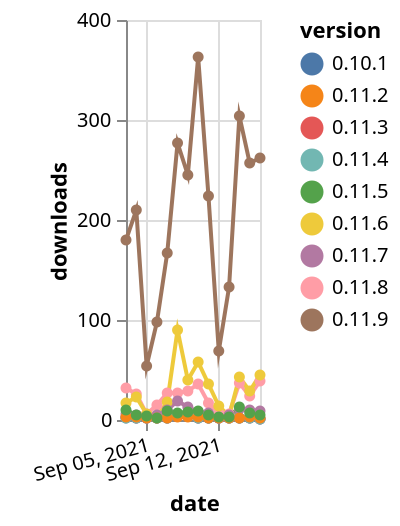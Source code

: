 {"$schema": "https://vega.github.io/schema/vega-lite/v5.json", "description": "A simple bar chart with embedded data.", "data": {"values": [{"date": "2021-09-03", "total": 111784, "delta": 32, "version": "0.11.8"}, {"date": "2021-09-04", "total": 111810, "delta": 26, "version": "0.11.8"}, {"date": "2021-09-05", "total": 111816, "delta": 6, "version": "0.11.8"}, {"date": "2021-09-06", "total": 111831, "delta": 15, "version": "0.11.8"}, {"date": "2021-09-07", "total": 111858, "delta": 27, "version": "0.11.8"}, {"date": "2021-09-08", "total": 111885, "delta": 27, "version": "0.11.8"}, {"date": "2021-09-09", "total": 111914, "delta": 29, "version": "0.11.8"}, {"date": "2021-09-10", "total": 111950, "delta": 36, "version": "0.11.8"}, {"date": "2021-09-11", "total": 111967, "delta": 17, "version": "0.11.8"}, {"date": "2021-09-12", "total": 111974, "delta": 7, "version": "0.11.8"}, {"date": "2021-09-13", "total": 111980, "delta": 6, "version": "0.11.8"}, {"date": "2021-09-14", "total": 112017, "delta": 37, "version": "0.11.8"}, {"date": "2021-09-15", "total": 112041, "delta": 24, "version": "0.11.8"}, {"date": "2021-09-16", "total": 112080, "delta": 39, "version": "0.11.8"}, {"date": "2021-09-03", "total": 3319, "delta": 3, "version": "0.11.3"}, {"date": "2021-09-04", "total": 3321, "delta": 2, "version": "0.11.3"}, {"date": "2021-09-05", "total": 3323, "delta": 2, "version": "0.11.3"}, {"date": "2021-09-06", "total": 3325, "delta": 2, "version": "0.11.3"}, {"date": "2021-09-07", "total": 3327, "delta": 2, "version": "0.11.3"}, {"date": "2021-09-08", "total": 3331, "delta": 4, "version": "0.11.3"}, {"date": "2021-09-09", "total": 3335, "delta": 4, "version": "0.11.3"}, {"date": "2021-09-10", "total": 3337, "delta": 2, "version": "0.11.3"}, {"date": "2021-09-11", "total": 3339, "delta": 2, "version": "0.11.3"}, {"date": "2021-09-12", "total": 3341, "delta": 2, "version": "0.11.3"}, {"date": "2021-09-13", "total": 3343, "delta": 2, "version": "0.11.3"}, {"date": "2021-09-14", "total": 3345, "delta": 2, "version": "0.11.3"}, {"date": "2021-09-15", "total": 3347, "delta": 2, "version": "0.11.3"}, {"date": "2021-09-16", "total": 3348, "delta": 1, "version": "0.11.3"}, {"date": "2021-09-03", "total": 3206, "delta": 2, "version": "0.10.1"}, {"date": "2021-09-04", "total": 3208, "delta": 2, "version": "0.10.1"}, {"date": "2021-09-05", "total": 3210, "delta": 2, "version": "0.10.1"}, {"date": "2021-09-06", "total": 3212, "delta": 2, "version": "0.10.1"}, {"date": "2021-09-07", "total": 3214, "delta": 2, "version": "0.10.1"}, {"date": "2021-09-08", "total": 3218, "delta": 4, "version": "0.10.1"}, {"date": "2021-09-09", "total": 3222, "delta": 4, "version": "0.10.1"}, {"date": "2021-09-10", "total": 3224, "delta": 2, "version": "0.10.1"}, {"date": "2021-09-11", "total": 3226, "delta": 2, "version": "0.10.1"}, {"date": "2021-09-12", "total": 3228, "delta": 2, "version": "0.10.1"}, {"date": "2021-09-13", "total": 3230, "delta": 2, "version": "0.10.1"}, {"date": "2021-09-14", "total": 3232, "delta": 2, "version": "0.10.1"}, {"date": "2021-09-15", "total": 3234, "delta": 2, "version": "0.10.1"}, {"date": "2021-09-16", "total": 3235, "delta": 1, "version": "0.10.1"}, {"date": "2021-09-03", "total": 37171, "delta": 17, "version": "0.11.6"}, {"date": "2021-09-04", "total": 37194, "delta": 23, "version": "0.11.6"}, {"date": "2021-09-05", "total": 37200, "delta": 6, "version": "0.11.6"}, {"date": "2021-09-06", "total": 37204, "delta": 4, "version": "0.11.6"}, {"date": "2021-09-07", "total": 37222, "delta": 18, "version": "0.11.6"}, {"date": "2021-09-08", "total": 37312, "delta": 90, "version": "0.11.6"}, {"date": "2021-09-09", "total": 37352, "delta": 40, "version": "0.11.6"}, {"date": "2021-09-10", "total": 37410, "delta": 58, "version": "0.11.6"}, {"date": "2021-09-11", "total": 37446, "delta": 36, "version": "0.11.6"}, {"date": "2021-09-12", "total": 37460, "delta": 14, "version": "0.11.6"}, {"date": "2021-09-13", "total": 37464, "delta": 4, "version": "0.11.6"}, {"date": "2021-09-14", "total": 37507, "delta": 43, "version": "0.11.6"}, {"date": "2021-09-15", "total": 37536, "delta": 29, "version": "0.11.6"}, {"date": "2021-09-16", "total": 37581, "delta": 45, "version": "0.11.6"}, {"date": "2021-09-03", "total": 9103, "delta": 2, "version": "0.11.4"}, {"date": "2021-09-04", "total": 9105, "delta": 2, "version": "0.11.4"}, {"date": "2021-09-05", "total": 9107, "delta": 2, "version": "0.11.4"}, {"date": "2021-09-06", "total": 9109, "delta": 2, "version": "0.11.4"}, {"date": "2021-09-07", "total": 9111, "delta": 2, "version": "0.11.4"}, {"date": "2021-09-08", "total": 9116, "delta": 5, "version": "0.11.4"}, {"date": "2021-09-09", "total": 9120, "delta": 4, "version": "0.11.4"}, {"date": "2021-09-10", "total": 9122, "delta": 2, "version": "0.11.4"}, {"date": "2021-09-11", "total": 9124, "delta": 2, "version": "0.11.4"}, {"date": "2021-09-12", "total": 9126, "delta": 2, "version": "0.11.4"}, {"date": "2021-09-13", "total": 9128, "delta": 2, "version": "0.11.4"}, {"date": "2021-09-14", "total": 9130, "delta": 2, "version": "0.11.4"}, {"date": "2021-09-15", "total": 9132, "delta": 2, "version": "0.11.4"}, {"date": "2021-09-16", "total": 9133, "delta": 1, "version": "0.11.4"}, {"date": "2021-09-03", "total": 34314, "delta": 6, "version": "0.11.7"}, {"date": "2021-09-04", "total": 34319, "delta": 5, "version": "0.11.7"}, {"date": "2021-09-05", "total": 34321, "delta": 2, "version": "0.11.7"}, {"date": "2021-09-06", "total": 34326, "delta": 5, "version": "0.11.7"}, {"date": "2021-09-07", "total": 34336, "delta": 10, "version": "0.11.7"}, {"date": "2021-09-08", "total": 34355, "delta": 19, "version": "0.11.7"}, {"date": "2021-09-09", "total": 34368, "delta": 13, "version": "0.11.7"}, {"date": "2021-09-10", "total": 34376, "delta": 8, "version": "0.11.7"}, {"date": "2021-09-11", "total": 34383, "delta": 7, "version": "0.11.7"}, {"date": "2021-09-12", "total": 34385, "delta": 2, "version": "0.11.7"}, {"date": "2021-09-13", "total": 34390, "delta": 5, "version": "0.11.7"}, {"date": "2021-09-14", "total": 34401, "delta": 11, "version": "0.11.7"}, {"date": "2021-09-15", "total": 34411, "delta": 10, "version": "0.11.7"}, {"date": "2021-09-16", "total": 34420, "delta": 9, "version": "0.11.7"}, {"date": "2021-09-03", "total": 3885, "delta": 3, "version": "0.11.2"}, {"date": "2021-09-04", "total": 3888, "delta": 3, "version": "0.11.2"}, {"date": "2021-09-05", "total": 3890, "delta": 2, "version": "0.11.2"}, {"date": "2021-09-06", "total": 3892, "delta": 2, "version": "0.11.2"}, {"date": "2021-09-07", "total": 3894, "delta": 2, "version": "0.11.2"}, {"date": "2021-09-08", "total": 3897, "delta": 3, "version": "0.11.2"}, {"date": "2021-09-09", "total": 3900, "delta": 3, "version": "0.11.2"}, {"date": "2021-09-10", "total": 3903, "delta": 3, "version": "0.11.2"}, {"date": "2021-09-11", "total": 3905, "delta": 2, "version": "0.11.2"}, {"date": "2021-09-12", "total": 3907, "delta": 2, "version": "0.11.2"}, {"date": "2021-09-13", "total": 3909, "delta": 2, "version": "0.11.2"}, {"date": "2021-09-14", "total": 3911, "delta": 2, "version": "0.11.2"}, {"date": "2021-09-15", "total": 3914, "delta": 3, "version": "0.11.2"}, {"date": "2021-09-16", "total": 3916, "delta": 2, "version": "0.11.2"}, {"date": "2021-09-03", "total": 122450, "delta": 180, "version": "0.11.9"}, {"date": "2021-09-04", "total": 122660, "delta": 210, "version": "0.11.9"}, {"date": "2021-09-05", "total": 122714, "delta": 54, "version": "0.11.9"}, {"date": "2021-09-06", "total": 122812, "delta": 98, "version": "0.11.9"}, {"date": "2021-09-07", "total": 122979, "delta": 167, "version": "0.11.9"}, {"date": "2021-09-08", "total": 123256, "delta": 277, "version": "0.11.9"}, {"date": "2021-09-09", "total": 123501, "delta": 245, "version": "0.11.9"}, {"date": "2021-09-10", "total": 123864, "delta": 363, "version": "0.11.9"}, {"date": "2021-09-11", "total": 124088, "delta": 224, "version": "0.11.9"}, {"date": "2021-09-12", "total": 124157, "delta": 69, "version": "0.11.9"}, {"date": "2021-09-13", "total": 124290, "delta": 133, "version": "0.11.9"}, {"date": "2021-09-14", "total": 124594, "delta": 304, "version": "0.11.9"}, {"date": "2021-09-15", "total": 124851, "delta": 257, "version": "0.11.9"}, {"date": "2021-09-16", "total": 125113, "delta": 262, "version": "0.11.9"}, {"date": "2021-09-03", "total": 57998, "delta": 10, "version": "0.11.5"}, {"date": "2021-09-04", "total": 58003, "delta": 5, "version": "0.11.5"}, {"date": "2021-09-05", "total": 58007, "delta": 4, "version": "0.11.5"}, {"date": "2021-09-06", "total": 58009, "delta": 2, "version": "0.11.5"}, {"date": "2021-09-07", "total": 58018, "delta": 9, "version": "0.11.5"}, {"date": "2021-09-08", "total": 58025, "delta": 7, "version": "0.11.5"}, {"date": "2021-09-09", "total": 58033, "delta": 8, "version": "0.11.5"}, {"date": "2021-09-10", "total": 58042, "delta": 9, "version": "0.11.5"}, {"date": "2021-09-11", "total": 58047, "delta": 5, "version": "0.11.5"}, {"date": "2021-09-12", "total": 58050, "delta": 3, "version": "0.11.5"}, {"date": "2021-09-13", "total": 58053, "delta": 3, "version": "0.11.5"}, {"date": "2021-09-14", "total": 58066, "delta": 13, "version": "0.11.5"}, {"date": "2021-09-15", "total": 58073, "delta": 7, "version": "0.11.5"}, {"date": "2021-09-16", "total": 58078, "delta": 5, "version": "0.11.5"}]}, "width": "container", "mark": {"type": "line", "point": {"filled": true}}, "encoding": {"x": {"field": "date", "type": "temporal", "timeUnit": "yearmonthdate", "title": "date", "axis": {"labelAngle": -15}}, "y": {"field": "delta", "type": "quantitative", "title": "downloads"}, "color": {"field": "version", "type": "nominal"}, "tooltip": {"field": "delta"}}}